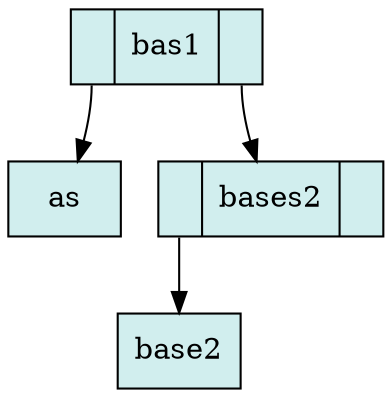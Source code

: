 digraph grafica{
    rankdir=TB;
    node [shape = record, style=filled, fillcolor=lightcyan2];
    nodobas1 [ label ="<AI>|bas1|<AD>"];
    nodoas [ label ="as"];
    nodobas1:AI->nodoas
    nodobases2 [ label ="<AI>|bases2|<AD>"];
    nodobase2 [ label ="base2"];
    nodobases2:AI->nodobase2
    nodobas1:AD->nodobases2
    }